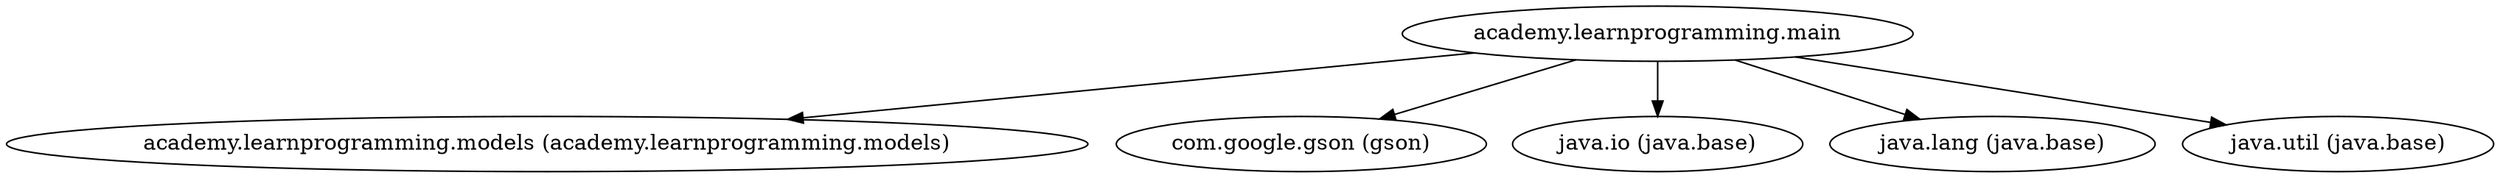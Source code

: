 digraph "academy.learnprogramming.main" {
    // Path: /Users/d-amaya/Desktop/Java9Learning/MigrationToJava9/Part4/mods/main.jar
   "academy.learnprogramming.main"                    -> "academy.learnprogramming.models (academy.learnprogramming.models)";
   "academy.learnprogramming.main"                    -> "com.google.gson (gson)";
   "academy.learnprogramming.main"                    -> "java.io (java.base)";
   "academy.learnprogramming.main"                    -> "java.lang (java.base)";
   "academy.learnprogramming.main"                    -> "java.util (java.base)";
}
